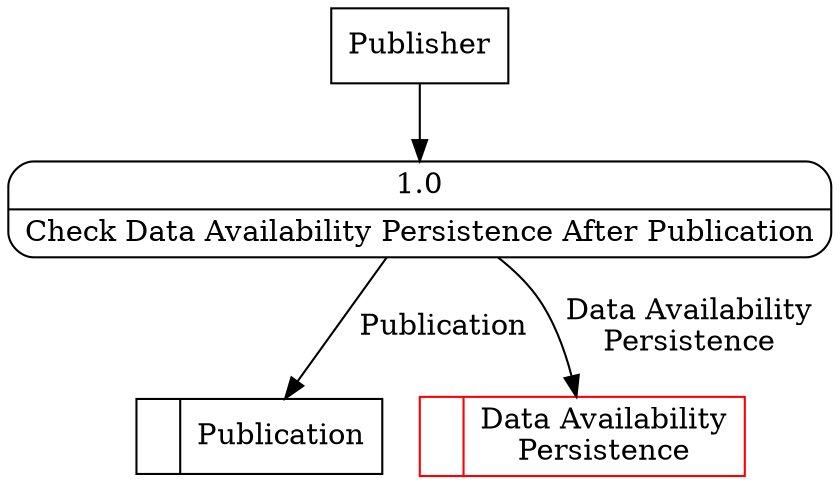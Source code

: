 digraph dfd2{ 
node[shape=record]
200 [label="<f0>  |<f1> Publication " ];
201 [label="<f0>  |<f1> Data Availability\nPersistence " color=red];
202 [label="Publisher" shape=box];
203 [label="{<f0> 1.0|<f1> Check Data Availability Persistence After Publication }" shape=Mrecord];
202 -> 203
203 -> 201 [label="Data Availability\nPersistence"]
203 -> 200 [label="Publication"]
}